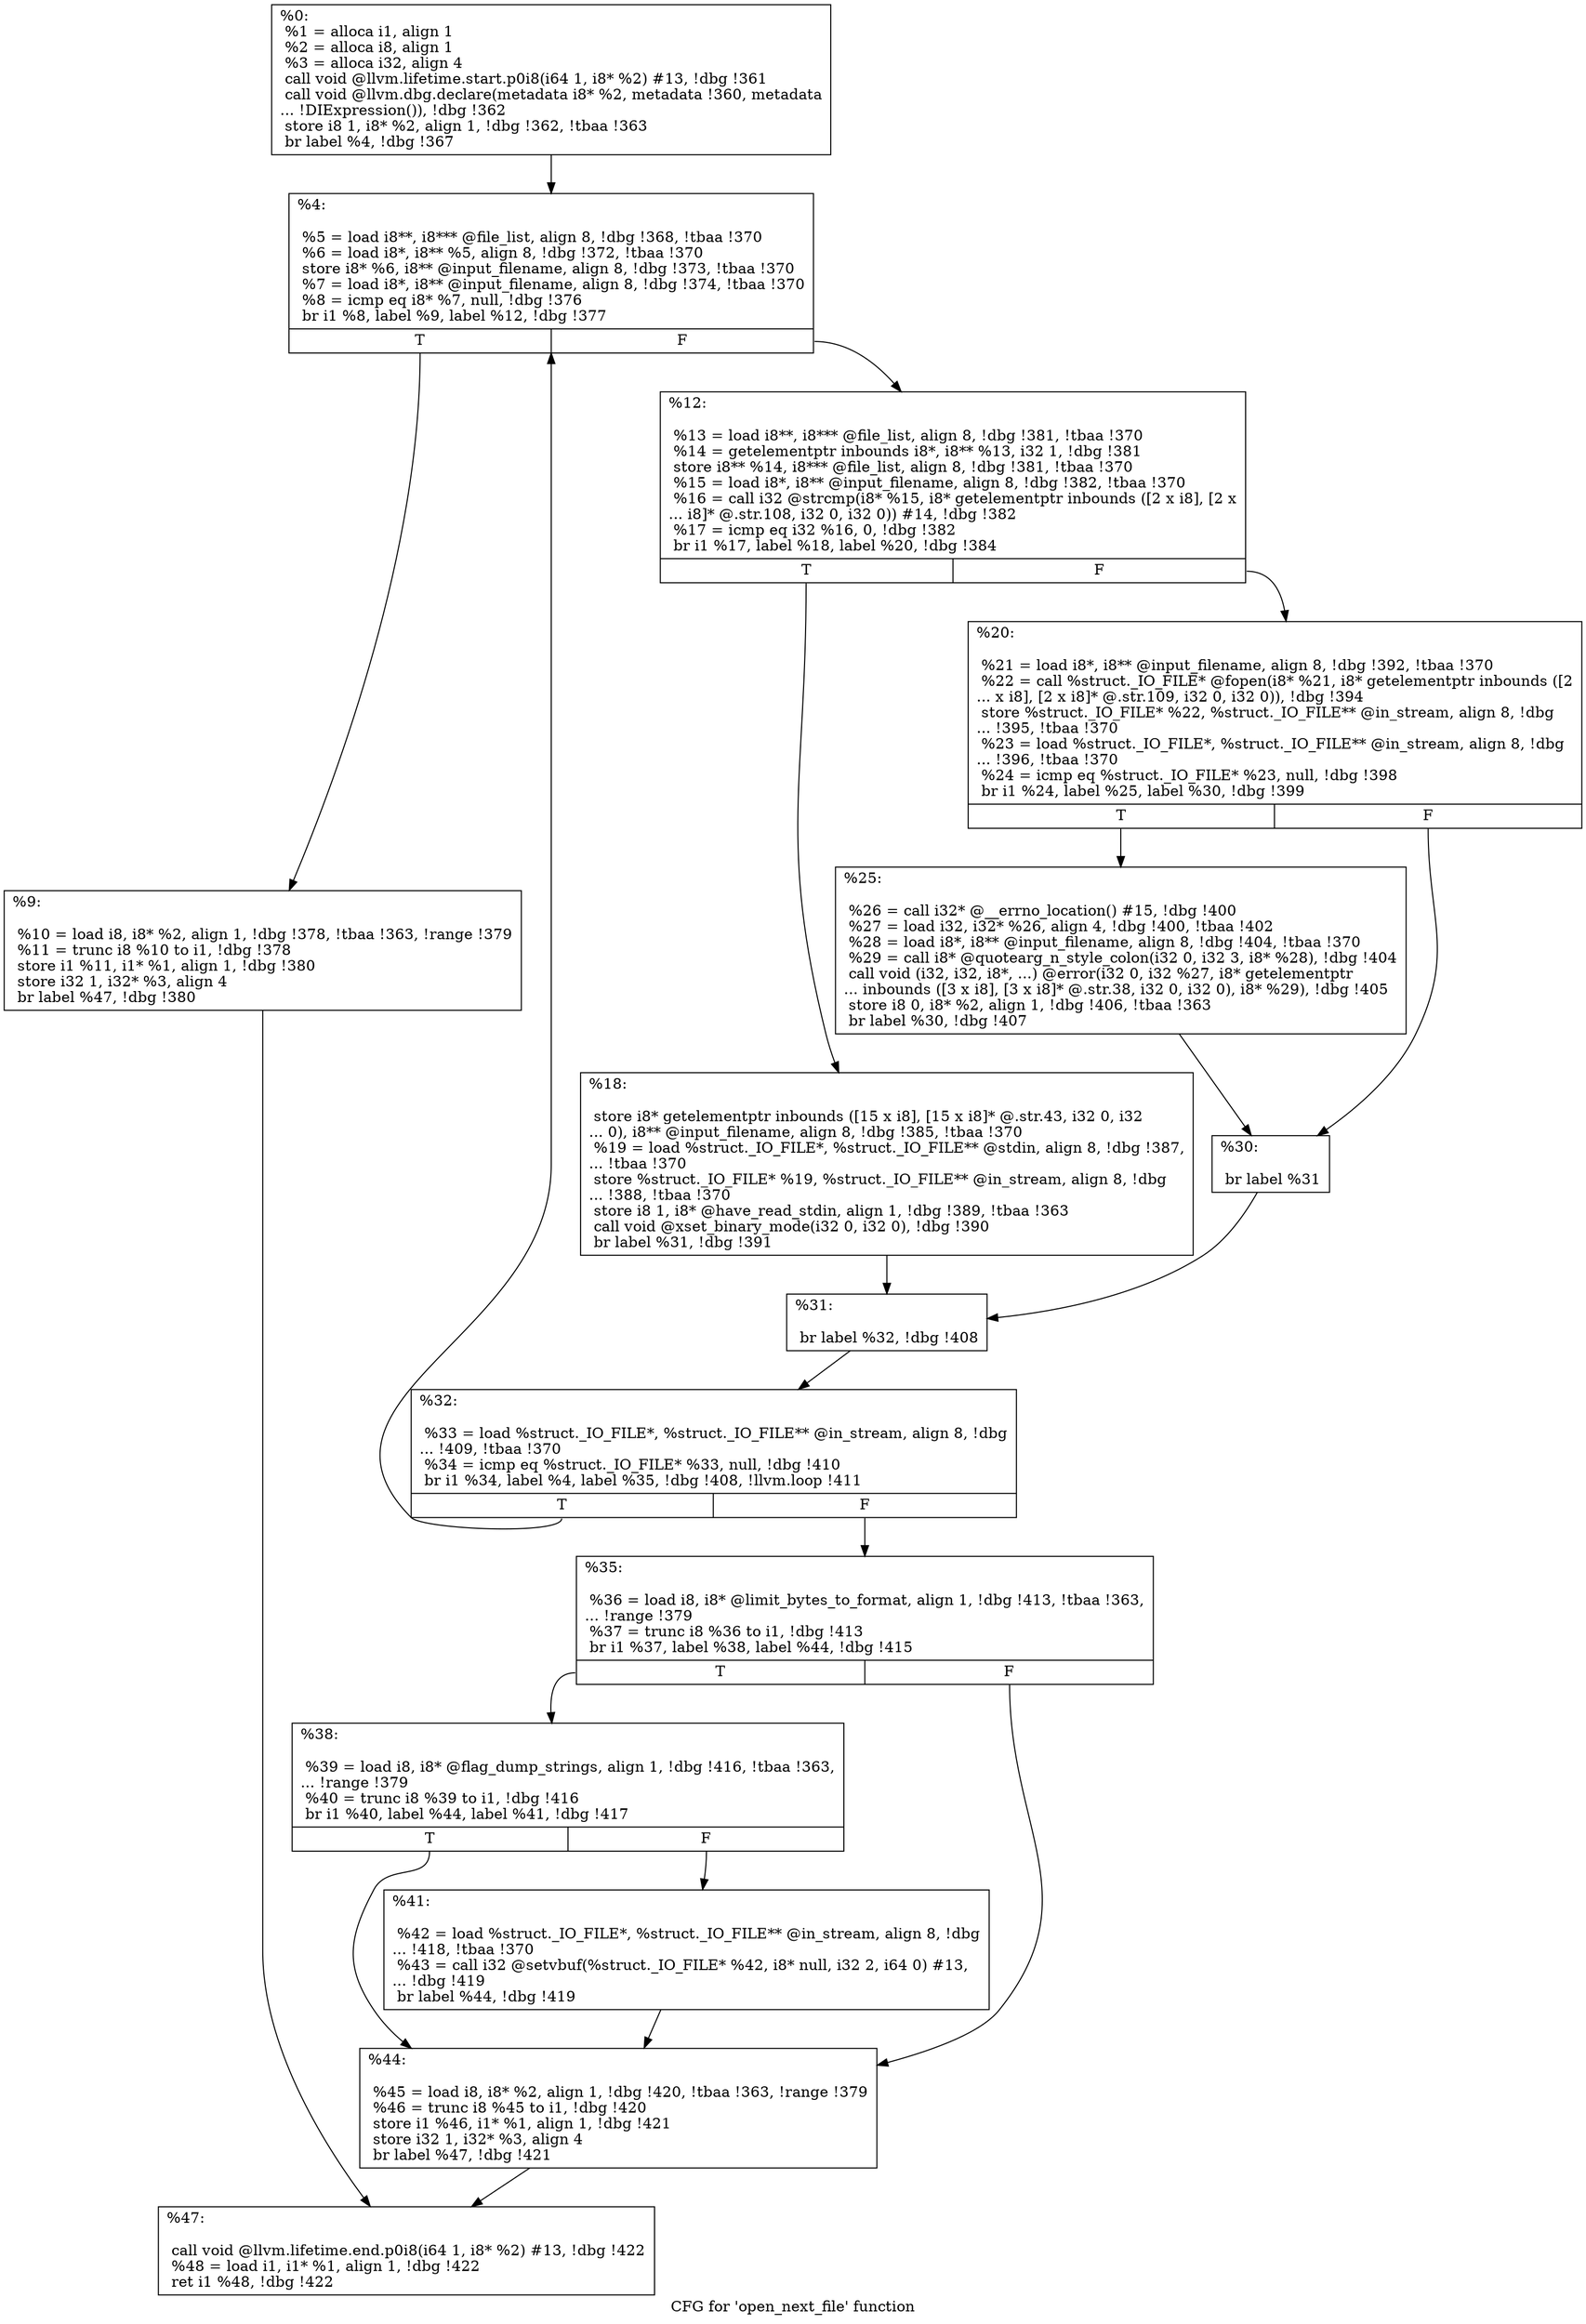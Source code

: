 digraph "CFG for 'open_next_file' function" {
	label="CFG for 'open_next_file' function";

	Node0x1b4e2c0 [shape=record,label="{%0:\l  %1 = alloca i1, align 1\l  %2 = alloca i8, align 1\l  %3 = alloca i32, align 4\l  call void @llvm.lifetime.start.p0i8(i64 1, i8* %2) #13, !dbg !361\l  call void @llvm.dbg.declare(metadata i8* %2, metadata !360, metadata\l... !DIExpression()), !dbg !362\l  store i8 1, i8* %2, align 1, !dbg !362, !tbaa !363\l  br label %4, !dbg !367\l}"];
	Node0x1b4e2c0 -> Node0x1ba9740;
	Node0x1ba9740 [shape=record,label="{%4:\l\l  %5 = load i8**, i8*** @file_list, align 8, !dbg !368, !tbaa !370\l  %6 = load i8*, i8** %5, align 8, !dbg !372, !tbaa !370\l  store i8* %6, i8** @input_filename, align 8, !dbg !373, !tbaa !370\l  %7 = load i8*, i8** @input_filename, align 8, !dbg !374, !tbaa !370\l  %8 = icmp eq i8* %7, null, !dbg !376\l  br i1 %8, label %9, label %12, !dbg !377\l|{<s0>T|<s1>F}}"];
	Node0x1ba9740:s0 -> Node0x1ba9790;
	Node0x1ba9740:s1 -> Node0x1ba97e0;
	Node0x1ba9790 [shape=record,label="{%9:\l\l  %10 = load i8, i8* %2, align 1, !dbg !378, !tbaa !363, !range !379\l  %11 = trunc i8 %10 to i1, !dbg !378\l  store i1 %11, i1* %1, align 1, !dbg !380\l  store i32 1, i32* %3, align 4\l  br label %47, !dbg !380\l}"];
	Node0x1ba9790 -> Node0x1ba9b50;
	Node0x1ba97e0 [shape=record,label="{%12:\l\l  %13 = load i8**, i8*** @file_list, align 8, !dbg !381, !tbaa !370\l  %14 = getelementptr inbounds i8*, i8** %13, i32 1, !dbg !381\l  store i8** %14, i8*** @file_list, align 8, !dbg !381, !tbaa !370\l  %15 = load i8*, i8** @input_filename, align 8, !dbg !382, !tbaa !370\l  %16 = call i32 @strcmp(i8* %15, i8* getelementptr inbounds ([2 x i8], [2 x\l... i8]* @.str.108, i32 0, i32 0)) #14, !dbg !382\l  %17 = icmp eq i32 %16, 0, !dbg !382\l  br i1 %17, label %18, label %20, !dbg !384\l|{<s0>T|<s1>F}}"];
	Node0x1ba97e0:s0 -> Node0x1ba9830;
	Node0x1ba97e0:s1 -> Node0x1ba9880;
	Node0x1ba9830 [shape=record,label="{%18:\l\l  store i8* getelementptr inbounds ([15 x i8], [15 x i8]* @.str.43, i32 0, i32\l... 0), i8** @input_filename, align 8, !dbg !385, !tbaa !370\l  %19 = load %struct._IO_FILE*, %struct._IO_FILE** @stdin, align 8, !dbg !387,\l... !tbaa !370\l  store %struct._IO_FILE* %19, %struct._IO_FILE** @in_stream, align 8, !dbg\l... !388, !tbaa !370\l  store i8 1, i8* @have_read_stdin, align 1, !dbg !389, !tbaa !363\l  call void @xset_binary_mode(i32 0, i32 0), !dbg !390\l  br label %31, !dbg !391\l}"];
	Node0x1ba9830 -> Node0x1ba9970;
	Node0x1ba9880 [shape=record,label="{%20:\l\l  %21 = load i8*, i8** @input_filename, align 8, !dbg !392, !tbaa !370\l  %22 = call %struct._IO_FILE* @fopen(i8* %21, i8* getelementptr inbounds ([2\l... x i8], [2 x i8]* @.str.109, i32 0, i32 0)), !dbg !394\l  store %struct._IO_FILE* %22, %struct._IO_FILE** @in_stream, align 8, !dbg\l... !395, !tbaa !370\l  %23 = load %struct._IO_FILE*, %struct._IO_FILE** @in_stream, align 8, !dbg\l... !396, !tbaa !370\l  %24 = icmp eq %struct._IO_FILE* %23, null, !dbg !398\l  br i1 %24, label %25, label %30, !dbg !399\l|{<s0>T|<s1>F}}"];
	Node0x1ba9880:s0 -> Node0x1ba98d0;
	Node0x1ba9880:s1 -> Node0x1ba9920;
	Node0x1ba98d0 [shape=record,label="{%25:\l\l  %26 = call i32* @__errno_location() #15, !dbg !400\l  %27 = load i32, i32* %26, align 4, !dbg !400, !tbaa !402\l  %28 = load i8*, i8** @input_filename, align 8, !dbg !404, !tbaa !370\l  %29 = call i8* @quotearg_n_style_colon(i32 0, i32 3, i8* %28), !dbg !404\l  call void (i32, i32, i8*, ...) @error(i32 0, i32 %27, i8* getelementptr\l... inbounds ([3 x i8], [3 x i8]* @.str.38, i32 0, i32 0), i8* %29), !dbg !405\l  store i8 0, i8* %2, align 1, !dbg !406, !tbaa !363\l  br label %30, !dbg !407\l}"];
	Node0x1ba98d0 -> Node0x1ba9920;
	Node0x1ba9920 [shape=record,label="{%30:\l\l  br label %31\l}"];
	Node0x1ba9920 -> Node0x1ba9970;
	Node0x1ba9970 [shape=record,label="{%31:\l\l  br label %32, !dbg !408\l}"];
	Node0x1ba9970 -> Node0x1ba99c0;
	Node0x1ba99c0 [shape=record,label="{%32:\l\l  %33 = load %struct._IO_FILE*, %struct._IO_FILE** @in_stream, align 8, !dbg\l... !409, !tbaa !370\l  %34 = icmp eq %struct._IO_FILE* %33, null, !dbg !410\l  br i1 %34, label %4, label %35, !dbg !408, !llvm.loop !411\l|{<s0>T|<s1>F}}"];
	Node0x1ba99c0:s0 -> Node0x1ba9740;
	Node0x1ba99c0:s1 -> Node0x1ba9a10;
	Node0x1ba9a10 [shape=record,label="{%35:\l\l  %36 = load i8, i8* @limit_bytes_to_format, align 1, !dbg !413, !tbaa !363,\l... !range !379\l  %37 = trunc i8 %36 to i1, !dbg !413\l  br i1 %37, label %38, label %44, !dbg !415\l|{<s0>T|<s1>F}}"];
	Node0x1ba9a10:s0 -> Node0x1ba9a60;
	Node0x1ba9a10:s1 -> Node0x1ba9b00;
	Node0x1ba9a60 [shape=record,label="{%38:\l\l  %39 = load i8, i8* @flag_dump_strings, align 1, !dbg !416, !tbaa !363,\l... !range !379\l  %40 = trunc i8 %39 to i1, !dbg !416\l  br i1 %40, label %44, label %41, !dbg !417\l|{<s0>T|<s1>F}}"];
	Node0x1ba9a60:s0 -> Node0x1ba9b00;
	Node0x1ba9a60:s1 -> Node0x1ba9ab0;
	Node0x1ba9ab0 [shape=record,label="{%41:\l\l  %42 = load %struct._IO_FILE*, %struct._IO_FILE** @in_stream, align 8, !dbg\l... !418, !tbaa !370\l  %43 = call i32 @setvbuf(%struct._IO_FILE* %42, i8* null, i32 2, i64 0) #13,\l... !dbg !419\l  br label %44, !dbg !419\l}"];
	Node0x1ba9ab0 -> Node0x1ba9b00;
	Node0x1ba9b00 [shape=record,label="{%44:\l\l  %45 = load i8, i8* %2, align 1, !dbg !420, !tbaa !363, !range !379\l  %46 = trunc i8 %45 to i1, !dbg !420\l  store i1 %46, i1* %1, align 1, !dbg !421\l  store i32 1, i32* %3, align 4\l  br label %47, !dbg !421\l}"];
	Node0x1ba9b00 -> Node0x1ba9b50;
	Node0x1ba9b50 [shape=record,label="{%47:\l\l  call void @llvm.lifetime.end.p0i8(i64 1, i8* %2) #13, !dbg !422\l  %48 = load i1, i1* %1, align 1, !dbg !422\l  ret i1 %48, !dbg !422\l}"];
}
